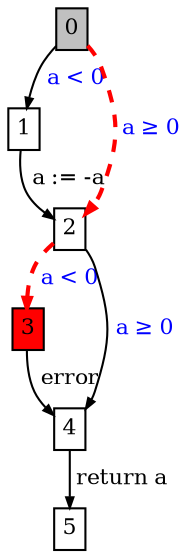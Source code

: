 digraph {
	ranksep=0.10
	nodesep=0.12
	node[fontsize=10.5,shape=box,height=0.02,width=0.02,margin="0.05,0.05"]
	edge[fontsize=10.5,arrowsize=0.5]

	0 [label="0",style=filled,fillcolor=gray]
	1 [label="5"]
	2 [label="1"]
	3 [label="3",style=filled,fillcolor=red]
	4 [label="4"]
	5 [label="2"]


	4->1[label=" return a"]
	5->4[label=" a ≥ 0",fontcolor="#0000FF"]
	0->2[label=" a < 0",fontcolor="#0000FF"]
	2->5[label=" a := -a"]
	3->4[label=" error"]
	5->3[label=" a < 0",fontcolor="#0000FF", color="#FF0000", style="bold,dashed"]
	0->5[label=" a ≥ 0",fontcolor="#0000FF", color="#FF0000", style="bold,dashed"]
}